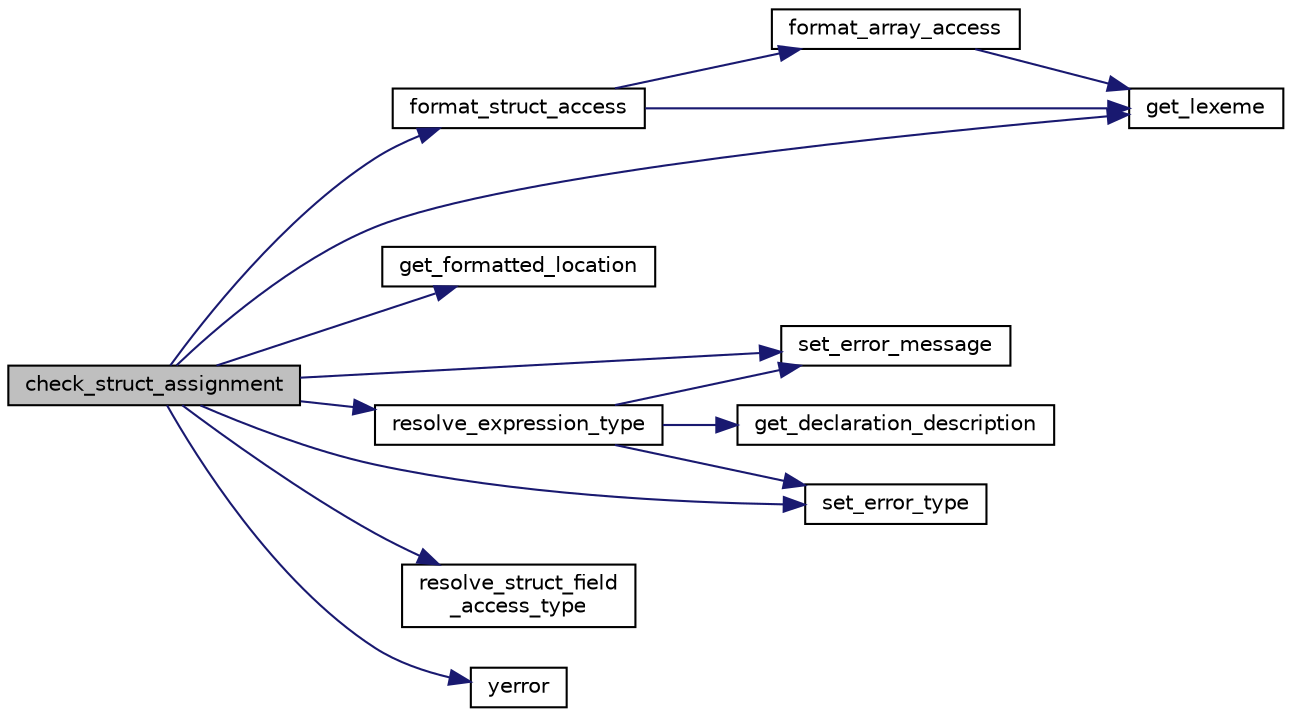 digraph "check_struct_assignment"
{
 // LATEX_PDF_SIZE
  edge [fontname="Helvetica",fontsize="10",labelfontname="Helvetica",labelfontsize="10"];
  node [fontname="Helvetica",fontsize="10",shape=record];
  rankdir="LR";
  Node1 [label="check_struct_assignment",height=0.2,width=0.4,color="black", fillcolor="grey75", style="filled", fontcolor="black",tooltip=" "];
  Node1 -> Node2 [color="midnightblue",fontsize="10",style="solid",fontname="Helvetica"];
  Node2 [label="format_struct_access",height=0.2,width=0.4,color="black", fillcolor="white", style="filled",URL="$d3/dda/formatting_8h.html#a10adbb022d417444654f3cb697c9c0bc",tooltip=" "];
  Node2 -> Node3 [color="midnightblue",fontsize="10",style="solid",fontname="Helvetica"];
  Node3 [label="format_array_access",height=0.2,width=0.4,color="black", fillcolor="white", style="filled",URL="$d8/d00/array__access__format_8c.html#a9b3f35ff5d4a163ac0ce00435cfd2e1a",tooltip=" "];
  Node3 -> Node4 [color="midnightblue",fontsize="10",style="solid",fontname="Helvetica"];
  Node4 [label="get_lexeme",height=0.2,width=0.4,color="black", fillcolor="white", style="filled",URL="$d0/d92/lexeme__table_8c.html#ab176cfe8b410c1f87237ed115a0d8df4",tooltip="Retrieves the lexeme at the given index."];
  Node2 -> Node4 [color="midnightblue",fontsize="10",style="solid",fontname="Helvetica"];
  Node1 -> Node5 [color="midnightblue",fontsize="10",style="solid",fontname="Helvetica"];
  Node5 [label="get_formatted_location",height=0.2,width=0.4,color="black", fillcolor="white", style="filled",URL="$d0/d15/errors_8c.html#a68d1ccae372534af850e06d48b45d638",tooltip="Returns a formatted string containing the current file, line, and column."];
  Node1 -> Node4 [color="midnightblue",fontsize="10",style="solid",fontname="Helvetica"];
  Node1 -> Node6 [color="midnightblue",fontsize="10",style="solid",fontname="Helvetica"];
  Node6 [label="resolve_expression_type",height=0.2,width=0.4,color="black", fillcolor="white", style="filled",URL="$d2/d18/expression__resolution_8c.html#ad2fa6a52f7590a4fe58adc41e6fab427",tooltip=" "];
  Node6 -> Node7 [color="midnightblue",fontsize="10",style="solid",fontname="Helvetica"];
  Node7 [label="get_declaration_description",height=0.2,width=0.4,color="black", fillcolor="white", style="filled",URL="$dd/d3e/declaration__table_8c.html#a6d7cfaa61de7241348ef4a08f55bd9a0",tooltip="Gets the description of a declaration."];
  Node6 -> Node8 [color="midnightblue",fontsize="10",style="solid",fontname="Helvetica"];
  Node8 [label="set_error_message",height=0.2,width=0.4,color="black", fillcolor="white", style="filled",URL="$d0/d15/errors_8c.html#a4eba1d90a88e13e4b1beada48a1c2b9d",tooltip="Sets the error message of the provided Error struct."];
  Node6 -> Node9 [color="midnightblue",fontsize="10",style="solid",fontname="Helvetica"];
  Node9 [label="set_error_type",height=0.2,width=0.4,color="black", fillcolor="white", style="filled",URL="$d0/d15/errors_8c.html#aff32bbfac01af1967382165ffc1d5607",tooltip="Sets the error type of the provided Error struct."];
  Node1 -> Node10 [color="midnightblue",fontsize="10",style="solid",fontname="Helvetica"];
  Node10 [label="resolve_struct_field\l_access_type",height=0.2,width=0.4,color="black", fillcolor="white", style="filled",URL="$d3/d86/structure__resolution_8c.html#a05d8b96afc7d3dc4d826eb06596342ea",tooltip=" "];
  Node1 -> Node8 [color="midnightblue",fontsize="10",style="solid",fontname="Helvetica"];
  Node1 -> Node9 [color="midnightblue",fontsize="10",style="solid",fontname="Helvetica"];
  Node1 -> Node11 [color="midnightblue",fontsize="10",style="solid",fontname="Helvetica"];
  Node11 [label="yerror",height=0.2,width=0.4,color="black", fillcolor="white", style="filled",URL="$d0/d15/errors_8c.html#a362b4d026b806baabf4d0654eea096a8",tooltip="Prints a formatted error message based on the provided Error struct and exits the program."];
}
